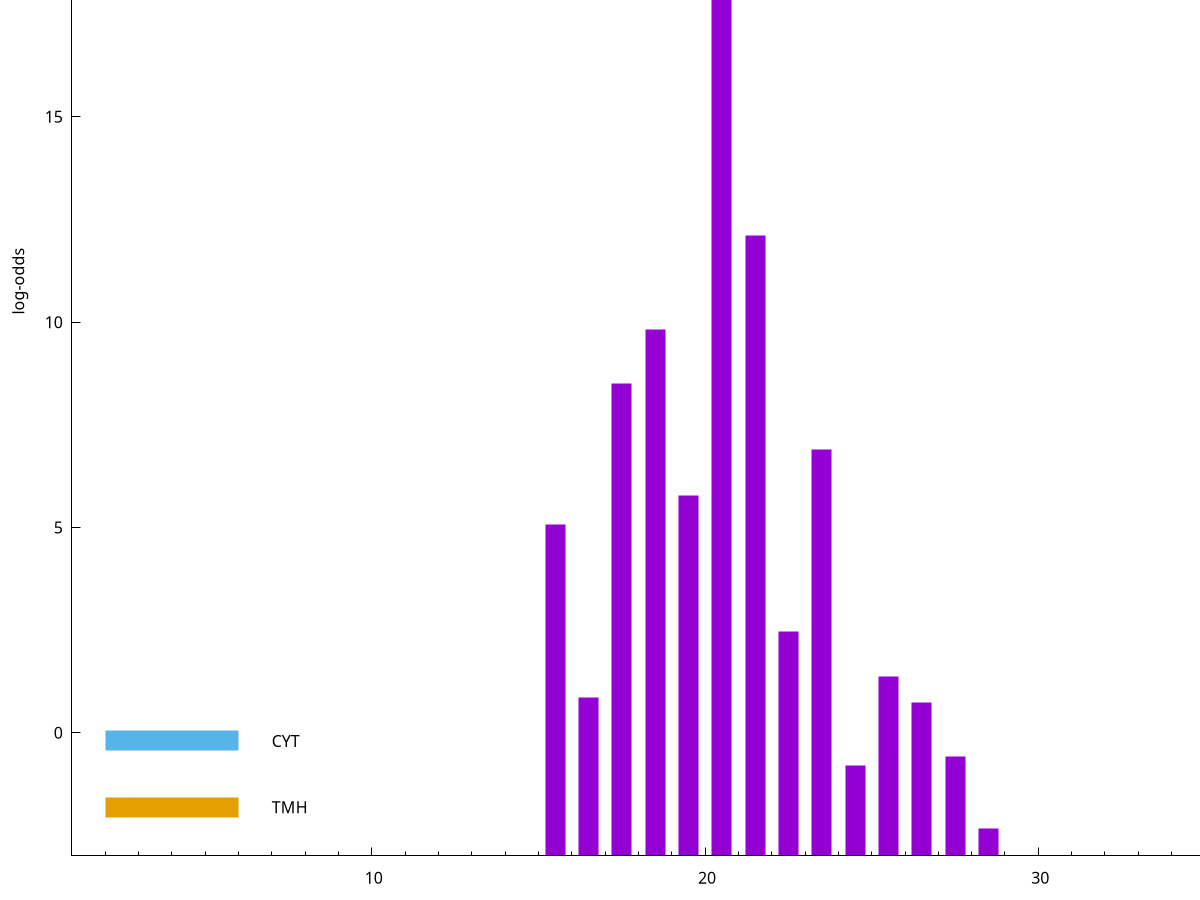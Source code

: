 set title "LipoP predictions for SRR5666485.gff"
set size 2., 1.4
set xrange [1:70] 
set mxtics 10
set yrange [-3:25]
set y2range [0:28]
set ylabel "log-odds"
set term postscript eps color solid "Helvetica" 30
set output "SRR5666485.gff4.eps"
set arrow from 2,23.3196 to 6,23.3196 nohead lt 1 lw 20
set label "SpI" at 7,23.3196
set arrow from 2,-0.200913 to 6,-0.200913 nohead lt 3 lw 20
set label "CYT" at 7,-0.200913
set arrow from 2,-1.81724 to 6,-1.81724 nohead lt 4 lw 20
set label "TMH" at 7,-1.81724
set arrow from 2,23.3196 to 6,23.3196 nohead lt 1 lw 20
set label "SpI" at 7,23.3196
# NOTE: The scores below are the log-odds scores with the threshold
# NOTE: subtracted (a hack to make gnuplot make the histogram all
# NOTE: look nice).
plot "-" axes x1y2 title "" with impulses lt 1 lw 20
20.500000 26.318800
21.500000 15.115100
18.500000 12.828980
17.500000 11.510490
23.500000 9.894780
19.500000 8.781450
15.500000 8.063990
22.500000 5.458770
25.500000 4.376710
16.500000 3.859840
26.500000 3.747164
27.500000 2.411764
24.500000 2.212065
28.500000 0.672070
e
exit
